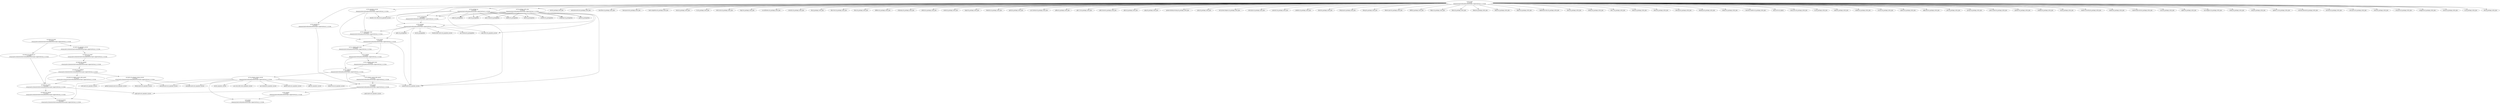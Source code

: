 digraph depends {
"acl-native.do_build" [label="acl-native do_build\n:2.2.53-r0\nvirtual:native:/home/michal/workir/poky/meta/recipes-support/attr/acl_2.2.53.bb"]
"acl-native.do_build" -> "acl-native.do_populate_lic"
"acl-native.do_build" -> "acl-native.do_populate_sysroot"
"acl-native.do_compile" [label="acl-native do_compile\n:2.2.53-r0\nvirtual:native:/home/michal/workir/poky/meta/recipes-support/attr/acl_2.2.53.bb"]
"acl-native.do_compile" -> "acl-native.do_configure"
"acl-native.do_configure" [label="acl-native do_configure\n:2.2.53-r0\nvirtual:native:/home/michal/workir/poky/meta/recipes-support/attr/acl_2.2.53.bb"]
"acl-native.do_configure" -> "acl-native.do_deploy_source_date_epoch"
"acl-native.do_configure" -> "acl-native.do_patch"
"acl-native.do_configure" -> "acl-native.do_prepare_recipe_sysroot"
"acl-native.do_deploy_source_date_epoch" [label="acl-native do_deploy_source_date_epoch\n:2.2.53-r0\nvirtual:native:/home/michal/workir/poky/meta/recipes-support/attr/acl_2.2.53.bb"]
"acl-native.do_deploy_source_date_epoch" -> "acl-native.do_patch"
"acl-native.do_fetch" [label="acl-native do_fetch\n:2.2.53-r0\nvirtual:native:/home/michal/workir/poky/meta/recipes-support/attr/acl_2.2.53.bb"]
"acl-native.do_install" [label="acl-native do_install\n:2.2.53-r0\nvirtual:native:/home/michal/workir/poky/meta/recipes-support/attr/acl_2.2.53.bb"]
"acl-native.do_install" -> "acl-native.do_compile"
"acl-native.do_patch" [label="acl-native do_patch\n:2.2.53-r0\nvirtual:native:/home/michal/workir/poky/meta/recipes-support/attr/acl_2.2.53.bb"]
"acl-native.do_patch" -> "acl-native.do_unpack"
"acl-native.do_patch" -> "quilt-native.do_populate_sysroot"
"acl-native.do_populate_lic" [label="acl-native do_populate_lic\n:2.2.53-r0\nvirtual:native:/home/michal/workir/poky/meta/recipes-support/attr/acl_2.2.53.bb"]
"acl-native.do_populate_lic" -> "acl-native.do_patch"
"acl-native.do_populate_sysroot" [label="acl-native do_populate_sysroot\n:2.2.53-r0\nvirtual:native:/home/michal/workir/poky/meta/recipes-support/attr/acl_2.2.53.bb"]
"acl-native.do_populate_sysroot" -> "acl-native.do_install"
"acl-native.do_prepare_recipe_sysroot" [label="acl-native do_prepare_recipe_sysroot\n:2.2.53-r0\nvirtual:native:/home/michal/workir/poky/meta/recipes-support/attr/acl_2.2.53.bb"]
"acl-native.do_prepare_recipe_sysroot" -> "acl-native.do_fetch"
"acl-native.do_prepare_recipe_sysroot" -> "attr-native.do_populate_sysroot"
"acl-native.do_prepare_recipe_sysroot" -> "autoconf-native.do_populate_sysroot"
"acl-native.do_prepare_recipe_sysroot" -> "automake-native.do_populate_sysroot"
"acl-native.do_prepare_recipe_sysroot" -> "gettext-minimal-native.do_populate_sysroot"
"acl-native.do_prepare_recipe_sysroot" -> "libtool-native.do_populate_sysroot"
"acl-native.do_unpack" [label="acl-native do_unpack\n:2.2.53-r0\nvirtual:native:/home/michal/workir/poky/meta/recipes-support/attr/acl_2.2.53.bb"]
"acl-native.do_unpack" -> "acl-native.do_fetch"
"acl.do_build" [label="acl do_build\n:2.2.53-r0\n/home/michal/workir/poky/meta/recipes-support/attr/acl_2.2.53.bb"]
"acl.do_build" -> "acl.do_package_qa"
"acl.do_build" -> "acl.do_package_write_rpm"
"acl.do_build" -> "acl.do_packagedata"
"acl.do_build" -> "acl.do_populate_lic"
"acl.do_build" -> "acl.do_populate_sysroot"
"acl.do_build" -> "attr.do_package_write_rpm"
"acl.do_build" -> "autoconf-archive.do_package_write_rpm"
"acl.do_build" -> "base-files.do_package_write_rpm"
"acl.do_build" -> "base-passwd.do_package_write_rpm"
"acl.do_build" -> "bash-completion.do_package_write_rpm"
"acl.do_build" -> "bash.do_package_write_rpm"
"acl.do_build" -> "bc.do_package_write_rpm"
"acl.do_build" -> "btrfs-tools.do_package_write_rpm"
"acl.do_build" -> "bzip2.do_package_write_rpm"
"acl.do_build" -> "ca-certificates.do_package_write_rpm"
"acl.do_build" -> "coreutils.do_package_write_rpm"
"acl.do_build" -> "db.do_package_write_rpm"
"acl.do_build" -> "dbus-test.do_package_write_rpm"
"acl.do_build" -> "dbus.do_package_write_rpm"
"acl.do_build" -> "diffutils.do_package_write_rpm"
"acl.do_build" -> "e2fsprogs.do_package_write_rpm"
"acl.do_build" -> "elfutils.do_package_write_rpm"
"acl.do_build" -> "eudev.do_package_write_rpm"
"acl.do_build" -> "expat.do_package_write_rpm"
"acl.do_build" -> "findutils.do_package_write_rpm"
"acl.do_build" -> "gawk.do_package_write_rpm"
"acl.do_build" -> "gcc-runtime.do_package_write_rpm"
"acl.do_build" -> "gdbm.do_package_write_rpm"
"acl.do_build" -> "glib-2.0.do_package_write_rpm"
"acl.do_build" -> "glibc-locale.do_package_write_rpm"
"acl.do_build" -> "glibc.do_package_write_rpm"
"acl.do_build" -> "gmp.do_package_write_rpm"
"acl.do_build" -> "gnome-desktop-testing.do_package_write_rpm"
"acl.do_build" -> "grep.do_package_write_rpm"
"acl.do_build" -> "init-system-helpers.do_package_write_rpm"
"acl.do_build" -> "initscripts.do_package_write_rpm"
"acl.do_build" -> "iproute2.do_package_write_rpm"
"acl.do_build" -> "iptables.do_package_write_rpm"
"acl.do_build" -> "kmod.do_package_write_rpm"
"acl.do_build" -> "libcap-ng.do_package_write_rpm"
"acl.do_build" -> "libcap.do_package_write_rpm"
"acl.do_build" -> "liberror-perl.do_package_write_rpm"
"acl.do_build" -> "libffi.do_package_write_rpm"
"acl.do_build" -> "libgcc.do_package_write_rpm"
"acl.do_build" -> "libice.do_package_write_rpm"
"acl.do_build" -> "libmnl.do_package_write_rpm"
"acl.do_build" -> "libnsl2.do_package_write_rpm"
"acl.do_build" -> "libpcre.do_package_write_rpm"
"acl.do_build" -> "libpthread-stubs.do_package_write_rpm"
"acl.do_build" -> "libsm.do_package_write_rpm"
"acl.do_build" -> "libtirpc.do_package_write_rpm"
"acl.do_build" -> "libx11.do_package_write_rpm"
"acl.do_build" -> "libxau.do_package_write_rpm"
"acl.do_build" -> "libxcb.do_package_write_rpm"
"acl.do_build" -> "libxcrypt.do_package_write_rpm"
"acl.do_build" -> "libxdmcp.do_package_write_rpm"
"acl.do_build" -> "libxml2.do_package_write_rpm"
"acl.do_build" -> "linux-libc-headers.do_package_write_rpm"
"acl.do_build" -> "linux-yocto.do_deploy"
"acl.do_build" -> "linux-yocto.do_package_write_rpm"
"acl.do_build" -> "lzo.do_package_write_rpm"
"acl.do_build" -> "make.do_package_write_rpm"
"acl.do_build" -> "mdadm.do_package_write_rpm"
"acl.do_build" -> "ncurses.do_package_write_rpm"
"acl.do_build" -> "openssl.do_package_write_rpm"
"acl.do_build" -> "opkg-utils.do_package_write_rpm"
"acl.do_build" -> "perl.do_package_write_rpm"
"acl.do_build" -> "procps.do_package_write_rpm"
"acl.do_build" -> "ptest-runner.do_package_write_rpm"
"acl.do_build" -> "python3.do_package_write_rpm"
"acl.do_build" -> "readline.do_package_write_rpm"
"acl.do_build" -> "sed.do_package_write_rpm"
"acl.do_build" -> "shadow-securetty.do_package_write_rpm"
"acl.do_build" -> "shadow.do_package_write_rpm"
"acl.do_build" -> "shared-mime-info.do_package_write_rpm"
"acl.do_build" -> "socat.do_package_write_rpm"
"acl.do_build" -> "sqlite3.do_package_write_rpm"
"acl.do_build" -> "tcp-wrappers.do_package_write_rpm"
"acl.do_build" -> "tzdata.do_package_write_rpm"
"acl.do_build" -> "unzip.do_package_write_rpm"
"acl.do_build" -> "update-rc.d.do_package_write_rpm"
"acl.do_build" -> "util-linux-libuuid.do_package_write_rpm"
"acl.do_build" -> "util-linux.do_package_write_rpm"
"acl.do_build" -> "util-macros.do_package_write_rpm"
"acl.do_build" -> "which.do_package_write_rpm"
"acl.do_build" -> "xcb-proto.do_package_write_rpm"
"acl.do_build" -> "xorgproto.do_package_write_rpm"
"acl.do_build" -> "xtrans.do_package_write_rpm"
"acl.do_build" -> "xz.do_package_write_rpm"
"acl.do_build" -> "zlib.do_package_write_rpm"
"acl.do_compile" [label="acl do_compile\n:2.2.53-r0\n/home/michal/workir/poky/meta/recipes-support/attr/acl_2.2.53.bb"]
"acl.do_compile" -> "acl.do_configure"
"acl.do_compile" -> "acl.do_configure_ptest_base"
"acl.do_compile_ptest_base" [label="acl do_compile_ptest_base\n:2.2.53-r0\n/home/michal/workir/poky/meta/recipes-support/attr/acl_2.2.53.bb"]
"acl.do_compile_ptest_base" -> "acl.do_compile"
"acl.do_configure" [label="acl do_configure\n:2.2.53-r0\n/home/michal/workir/poky/meta/recipes-support/attr/acl_2.2.53.bb"]
"acl.do_configure" -> "acl.do_deploy_source_date_epoch"
"acl.do_configure" -> "acl.do_patch"
"acl.do_configure" -> "acl.do_prepare_recipe_sysroot"
"acl.do_configure_ptest_base" [label="acl do_configure_ptest_base\n:2.2.53-r0\n/home/michal/workir/poky/meta/recipes-support/attr/acl_2.2.53.bb"]
"acl.do_configure_ptest_base" -> "acl.do_configure"
"acl.do_deploy_source_date_epoch" [label="acl do_deploy_source_date_epoch\n:2.2.53-r0\n/home/michal/workir/poky/meta/recipes-support/attr/acl_2.2.53.bb"]
"acl.do_deploy_source_date_epoch" -> "acl.do_patch"
"acl.do_fetch" [label="acl do_fetch\n:2.2.53-r0\n/home/michal/workir/poky/meta/recipes-support/attr/acl_2.2.53.bb"]
"acl.do_install" [label="acl do_install\n:2.2.53-r0\n/home/michal/workir/poky/meta/recipes-support/attr/acl_2.2.53.bb"]
"acl.do_install" -> "acl.do_compile"
"acl.do_install" -> "acl.do_compile_ptest_base"
"acl.do_install" -> "pseudo-native.do_populate_sysroot"
"acl.do_install_ptest_base" [label="acl do_install_ptest_base\n:2.2.53-r0\n/home/michal/workir/poky/meta/recipes-support/attr/acl_2.2.53.bb"]
"acl.do_install_ptest_base" -> "acl.do_install"
"acl.do_package" [label="acl do_package\n:2.2.53-r0\n/home/michal/workir/poky/meta/recipes-support/attr/acl_2.2.53.bb"]
"acl.do_package" -> "acl.do_install"
"acl.do_package" -> "acl.do_install_ptest_base"
"acl.do_package" -> "attr.do_packagedata"
"acl.do_package" -> "dwarfsrcfiles-native.do_populate_sysroot"
"acl.do_package" -> "gcc-runtime.do_packagedata"
"acl.do_package" -> "glibc.do_packagedata"
"acl.do_package" -> "pseudo-native.do_populate_sysroot"
"acl.do_package" -> "rpm-native.do_populate_sysroot"
"acl.do_package_qa" [label="acl do_package_qa\n:2.2.53-r0\n/home/michal/workir/poky/meta/recipes-support/attr/acl_2.2.53.bb"]
"acl.do_package_qa" -> "acl.do_package"
"acl.do_package_qa" -> "acl.do_packagedata"
"acl.do_package_qa" -> "bash.do_packagedata"
"acl.do_package_qa" -> "binutils-cross-x86_64.do_populate_sysroot"
"acl.do_package_qa" -> "coreutils.do_packagedata"
"acl.do_package_qa" -> "e2fsprogs.do_packagedata"
"acl.do_package_qa" -> "gawk.do_packagedata"
"acl.do_package_qa" -> "make.do_packagedata"
"acl.do_package_qa" -> "perl.do_packagedata"
"acl.do_package_qa" -> "pseudo-native.do_populate_sysroot"
"acl.do_package_qa" -> "ptest-runner.do_packagedata"
"acl.do_package_qa" -> "shadow.do_packagedata"
"acl.do_package_write_rpm" [label="acl do_package_write_rpm\n:2.2.53-r0\n/home/michal/workir/poky/meta/recipes-support/attr/acl_2.2.53.bb"]
"acl.do_package_write_rpm" -> "acl.do_package"
"acl.do_package_write_rpm" -> "acl.do_packagedata"
"acl.do_package_write_rpm" -> "bash.do_packagedata"
"acl.do_package_write_rpm" -> "coreutils.do_packagedata"
"acl.do_package_write_rpm" -> "e2fsprogs.do_packagedata"
"acl.do_package_write_rpm" -> "gawk.do_packagedata"
"acl.do_package_write_rpm" -> "make.do_packagedata"
"acl.do_package_write_rpm" -> "perl.do_packagedata"
"acl.do_package_write_rpm" -> "pseudo-native.do_populate_sysroot"
"acl.do_package_write_rpm" -> "ptest-runner.do_packagedata"
"acl.do_package_write_rpm" -> "rpm-native.do_populate_sysroot"
"acl.do_package_write_rpm" -> "shadow.do_packagedata"
"acl.do_packagedata" [label="acl do_packagedata\n:2.2.53-r0\n/home/michal/workir/poky/meta/recipes-support/attr/acl_2.2.53.bb"]
"acl.do_packagedata" -> "acl.do_package"
"acl.do_patch" [label="acl do_patch\n:2.2.53-r0\n/home/michal/workir/poky/meta/recipes-support/attr/acl_2.2.53.bb"]
"acl.do_patch" -> "acl.do_unpack"
"acl.do_patch" -> "patch-native.do_populate_sysroot"
"acl.do_patch" -> "quilt-native.do_populate_sysroot"
"acl.do_populate_lic" [label="acl do_populate_lic\n:2.2.53-r0\n/home/michal/workir/poky/meta/recipes-support/attr/acl_2.2.53.bb"]
"acl.do_populate_lic" -> "acl.do_patch"
"acl.do_populate_sysroot" [label="acl do_populate_sysroot\n:2.2.53-r0\n/home/michal/workir/poky/meta/recipes-support/attr/acl_2.2.53.bb"]
"acl.do_populate_sysroot" -> "acl.do_install"
"acl.do_populate_sysroot" -> "acl.do_install_ptest_base"
"acl.do_populate_sysroot" -> "binutils-cross-x86_64.do_populate_sysroot"
"acl.do_prepare_recipe_sysroot" [label="acl do_prepare_recipe_sysroot\n:2.2.53-r0\n/home/michal/workir/poky/meta/recipes-support/attr/acl_2.2.53.bb"]
"acl.do_prepare_recipe_sysroot" -> "acl.do_fetch"
"acl.do_prepare_recipe_sysroot" -> "attr.do_populate_sysroot"
"acl.do_prepare_recipe_sysroot" -> "autoconf-native.do_populate_sysroot"
"acl.do_prepare_recipe_sysroot" -> "automake-native.do_populate_sysroot"
"acl.do_prepare_recipe_sysroot" -> "gcc-cross-x86_64.do_populate_sysroot"
"acl.do_prepare_recipe_sysroot" -> "gcc-runtime.do_populate_sysroot"
"acl.do_prepare_recipe_sysroot" -> "gettext-native.do_populate_sysroot"
"acl.do_prepare_recipe_sysroot" -> "glibc.do_populate_sysroot"
"acl.do_prepare_recipe_sysroot" -> "libtool-cross.do_populate_sysroot"
"acl.do_prepare_recipe_sysroot" -> "libtool-native.do_populate_sysroot"
"acl.do_prepare_recipe_sysroot" -> "pseudo-native.do_populate_sysroot"
"acl.do_unpack" [label="acl do_unpack\n:2.2.53-r0\n/home/michal/workir/poky/meta/recipes-support/attr/acl_2.2.53.bb"]
"acl.do_unpack" -> "acl.do_fetch"
}
